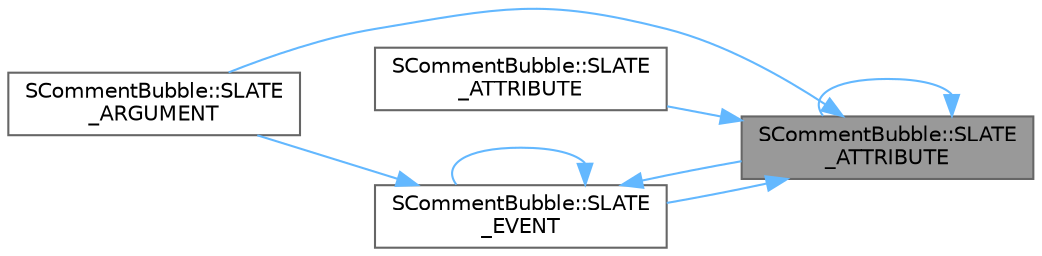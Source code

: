 digraph "SCommentBubble::SLATE_ATTRIBUTE"
{
 // INTERACTIVE_SVG=YES
 // LATEX_PDF_SIZE
  bgcolor="transparent";
  edge [fontname=Helvetica,fontsize=10,labelfontname=Helvetica,labelfontsize=10];
  node [fontname=Helvetica,fontsize=10,shape=box,height=0.2,width=0.4];
  rankdir="RL";
  Node1 [id="Node000001",label="SCommentBubble::SLATE\l_ATTRIBUTE",height=0.2,width=0.4,color="gray40", fillcolor="grey60", style="filled", fontcolor="black",tooltip="The comment text for the bubble."];
  Node1 -> Node2 [id="edge1_Node000001_Node000002",dir="back",color="steelblue1",style="solid",tooltip=" "];
  Node2 [id="Node000002",label="SCommentBubble::SLATE\l_ARGUMENT",height=0.2,width=0.4,color="grey40", fillcolor="white", style="filled",URL="$da/dae/classSCommentBubble.html#a98769446aa7e11671a8b7a0c6c20312f",tooltip="Enable the title bar bubble to toggle."];
  Node1 -> Node3 [id="edge2_Node000001_Node000003",dir="back",color="steelblue1",style="solid",tooltip=" "];
  Node3 [id="Node000003",label="SCommentBubble::SLATE\l_ATTRIBUTE",height=0.2,width=0.4,color="grey40", fillcolor="white", style="filled",URL="$da/dae/classSCommentBubble.html#a5934052222008e6e29e3ba6c6c46ba8b",tooltip="Color and opacity for the comment bubble."];
  Node1 -> Node1 [id="edge3_Node000001_Node000001",dir="back",color="steelblue1",style="solid",tooltip=" "];
  Node1 -> Node4 [id="edge4_Node000001_Node000004",dir="back",color="steelblue1",style="solid",tooltip=" "];
  Node4 [id="Node000004",label="SCommentBubble::SLATE\l_EVENT",height=0.2,width=0.4,color="grey40", fillcolor="white", style="filled",URL="$da/dae/classSCommentBubble.html#a1a871f106831d76bc6125605bc89b754",tooltip="Called when the comment bubble is toggled."];
  Node4 -> Node2 [id="edge5_Node000004_Node000002",dir="back",color="steelblue1",style="solid",tooltip=" "];
  Node4 -> Node1 [id="edge6_Node000004_Node000001",dir="back",color="steelblue1",style="solid",tooltip=" "];
  Node4 -> Node4 [id="edge7_Node000004_Node000004",dir="back",color="steelblue1",style="solid",tooltip=" "];
}
